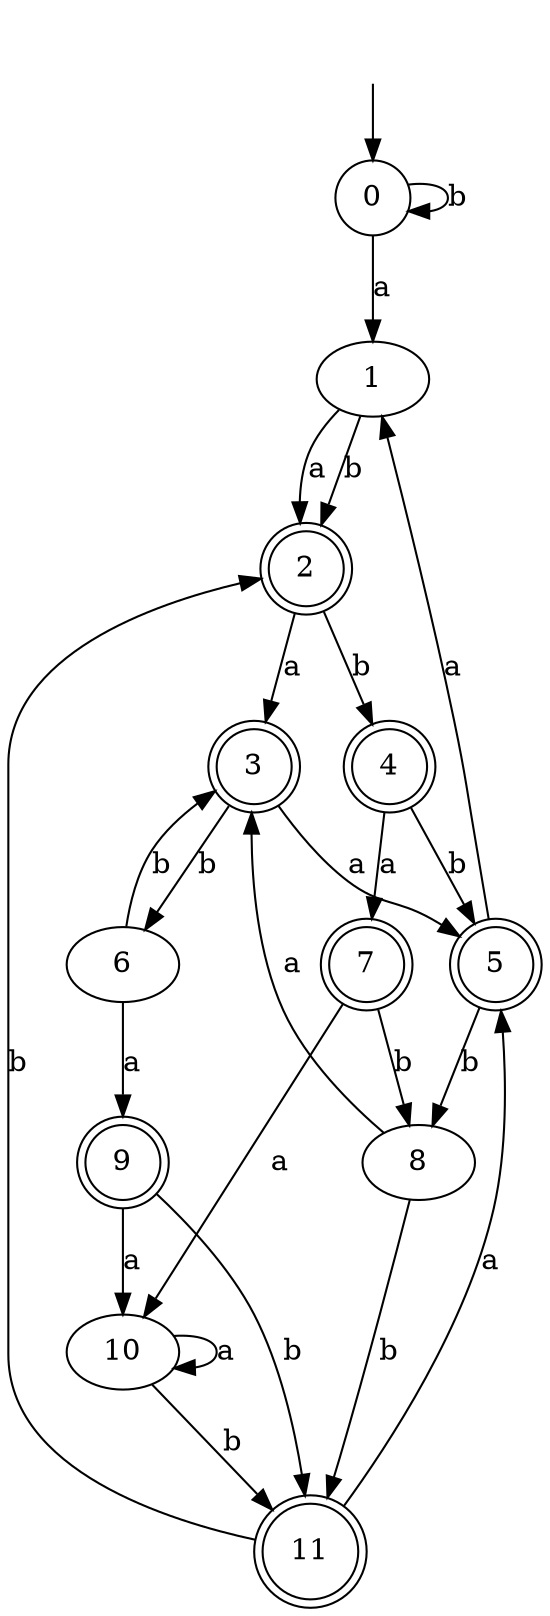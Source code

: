 digraph RandomDFA {
  __start0 [label="", shape=none];
  __start0 -> 0 [label=""];
  0 [shape=circle]
  0 -> 1 [label="a"]
  0 -> 0 [label="b"]
  1
  1 -> 2 [label="a"]
  1 -> 2 [label="b"]
  2 [shape=doublecircle]
  2 -> 3 [label="a"]
  2 -> 4 [label="b"]
  3 [shape=doublecircle]
  3 -> 5 [label="a"]
  3 -> 6 [label="b"]
  4 [shape=doublecircle]
  4 -> 7 [label="a"]
  4 -> 5 [label="b"]
  5 [shape=doublecircle]
  5 -> 1 [label="a"]
  5 -> 8 [label="b"]
  6
  6 -> 9 [label="a"]
  6 -> 3 [label="b"]
  7 [shape=doublecircle]
  7 -> 10 [label="a"]
  7 -> 8 [label="b"]
  8
  8 -> 3 [label="a"]
  8 -> 11 [label="b"]
  9 [shape=doublecircle]
  9 -> 10 [label="a"]
  9 -> 11 [label="b"]
  10
  10 -> 10 [label="a"]
  10 -> 11 [label="b"]
  11 [shape=doublecircle]
  11 -> 5 [label="a"]
  11 -> 2 [label="b"]
}
